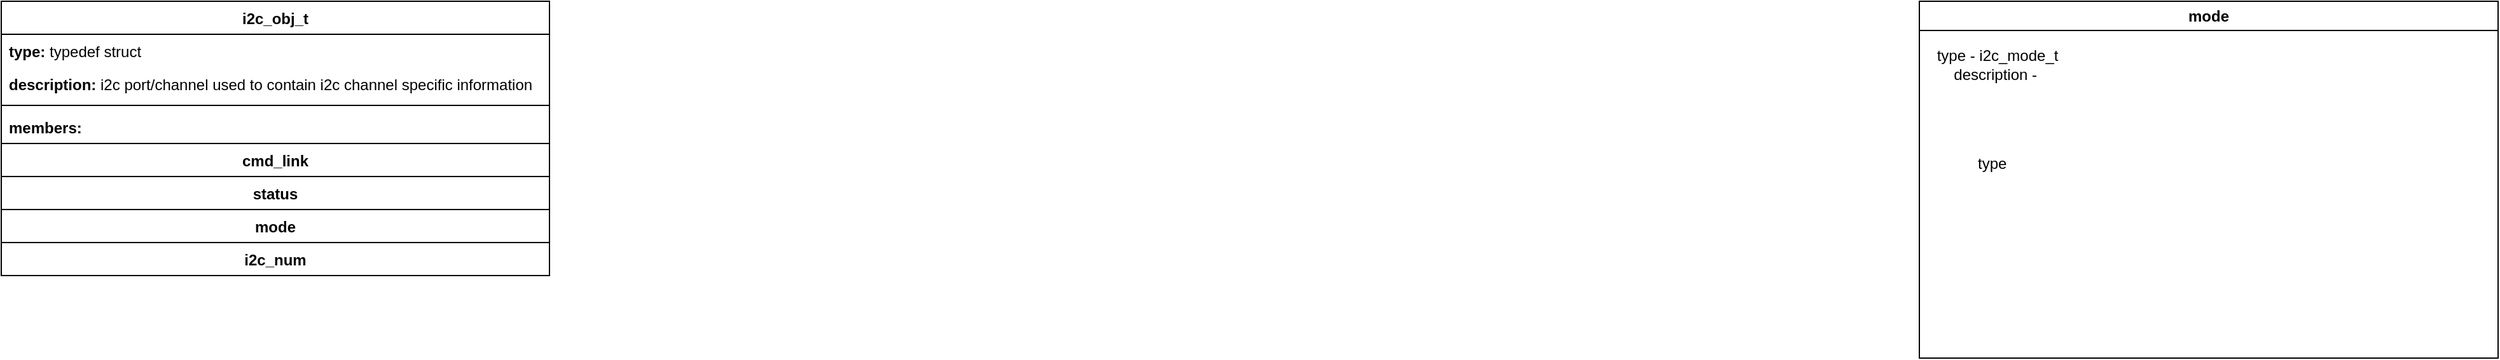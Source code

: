 <mxfile version="24.7.8">
  <diagram name="Page-1" id="V4s-fhfMaQQUpIkZd9z9">
    <mxGraphModel dx="2395" dy="737" grid="0" gridSize="10" guides="1" tooltips="1" connect="1" arrows="1" fold="1" page="0" pageScale="1" pageWidth="850" pageHeight="1100" math="0" shadow="0">
      <root>
        <mxCell id="0" />
        <mxCell id="1" parent="0" />
        <mxCell id="UP_q8ZqnJWyP9wKEDkJo-14" value="mode" style="swimlane;whiteSpace=wrap;html=1;" vertex="1" parent="1">
          <mxGeometry x="704" y="314" width="455" height="281" as="geometry">
            <mxRectangle x="20" y="134" width="153" height="26" as="alternateBounds" />
          </mxGeometry>
        </mxCell>
        <mxCell id="UP_q8ZqnJWyP9wKEDkJo-20" value="type - i2c_mode_t&lt;div&gt;description -&amp;nbsp;&lt;/div&gt;" style="text;html=1;align=center;verticalAlign=middle;resizable=0;points=[];autosize=1;strokeColor=none;fillColor=none;" vertex="1" parent="UP_q8ZqnJWyP9wKEDkJo-14">
          <mxGeometry x="4" y="29.5" width="113" height="41" as="geometry" />
        </mxCell>
        <mxCell id="UP_q8ZqnJWyP9wKEDkJo-28" value="type" style="text;strokeColor=none;fillColor=none;align=left;verticalAlign=middle;spacingLeft=4;spacingRight=4;overflow=hidden;points=[[0,0.5],[1,0.5]];portConstraint=eastwest;rotatable=0;whiteSpace=wrap;html=1;" vertex="1" parent="UP_q8ZqnJWyP9wKEDkJo-14">
          <mxGeometry x="40" y="91" width="124" height="73" as="geometry" />
        </mxCell>
        <mxCell id="UP_q8ZqnJWyP9wKEDkJo-172" value="&lt;font style=&quot;font-size: 12px;&quot;&gt;i2c_obj_t&lt;/font&gt;" style="swimlane;fontStyle=1;align=center;verticalAlign=top;childLayout=stackLayout;horizontal=1;startSize=26;horizontalStack=0;resizeParent=1;resizeParentMax=0;resizeLast=0;collapsible=1;marginBottom=0;whiteSpace=wrap;html=1;" vertex="1" parent="1">
          <mxGeometry x="-804" y="314" width="431" height="216" as="geometry">
            <mxRectangle x="-486" y="268" width="95" height="26" as="alternateBounds" />
          </mxGeometry>
        </mxCell>
        <mxCell id="UP_q8ZqnJWyP9wKEDkJo-173" value="&lt;b&gt;type: &lt;/b&gt;typedef struct" style="text;strokeColor=none;fillColor=none;align=left;verticalAlign=top;spacingLeft=4;spacingRight=4;overflow=hidden;rotatable=0;points=[[0,0.5],[1,0.5]];portConstraint=eastwest;whiteSpace=wrap;html=1;" vertex="1" parent="UP_q8ZqnJWyP9wKEDkJo-172">
          <mxGeometry y="26" width="431" height="26" as="geometry" />
        </mxCell>
        <mxCell id="UP_q8ZqnJWyP9wKEDkJo-174" value="&lt;b&gt;description:&amp;nbsp;&lt;/b&gt;i2c port/channel&amp;nbsp;used to contain i2c channel specific information" style="text;strokeColor=none;fillColor=none;align=left;verticalAlign=top;spacingLeft=4;spacingRight=4;overflow=hidden;rotatable=0;points=[[0,0.5],[1,0.5]];portConstraint=eastwest;whiteSpace=wrap;html=1;" vertex="1" parent="UP_q8ZqnJWyP9wKEDkJo-172">
          <mxGeometry y="52" width="431" height="26" as="geometry" />
        </mxCell>
        <mxCell id="UP_q8ZqnJWyP9wKEDkJo-175" value="" style="line;strokeWidth=1;fillColor=none;align=left;verticalAlign=middle;spacingTop=-1;spacingLeft=3;spacingRight=3;rotatable=0;labelPosition=right;points=[];portConstraint=eastwest;strokeColor=inherit;" vertex="1" parent="UP_q8ZqnJWyP9wKEDkJo-172">
          <mxGeometry y="78" width="431" height="8" as="geometry" />
        </mxCell>
        <mxCell id="UP_q8ZqnJWyP9wKEDkJo-176" value="&lt;b&gt;members:&lt;/b&gt;" style="text;strokeColor=none;fillColor=none;align=left;verticalAlign=top;spacingLeft=4;spacingRight=4;overflow=hidden;rotatable=0;points=[[0,0.5],[1,0.5]];portConstraint=eastwest;whiteSpace=wrap;html=1;" vertex="1" parent="UP_q8ZqnJWyP9wKEDkJo-172">
          <mxGeometry y="86" width="431" height="26" as="geometry" />
        </mxCell>
        <mxCell id="UP_q8ZqnJWyP9wKEDkJo-179" value="&lt;font style=&quot;font-size: 12px;&quot;&gt;cmd_link&lt;/font&gt;" style="swimlane;fontStyle=1;align=center;verticalAlign=top;childLayout=stackLayout;horizontal=1;startSize=26;horizontalStack=0;resizeParent=1;resizeParentMax=0;resizeLast=0;collapsible=1;marginBottom=0;whiteSpace=wrap;html=1;" vertex="1" collapsed="1" parent="UP_q8ZqnJWyP9wKEDkJo-172">
          <mxGeometry y="112" width="431" height="26" as="geometry">
            <mxRectangle x="-702" y="695" width="395" height="190" as="alternateBounds" />
          </mxGeometry>
        </mxCell>
        <mxCell id="UP_q8ZqnJWyP9wKEDkJo-180" value="&lt;div style=&quot;text-align: center;&quot;&gt;&lt;b style=&quot;background-color: initial;&quot;&gt;type:&lt;/b&gt;&lt;span style=&quot;background-color: initial;&quot;&gt;&amp;nbsp;i2c_cmd_desc_t&lt;/span&gt;&lt;/div&gt;" style="text;strokeColor=none;fillColor=none;align=left;verticalAlign=top;spacingLeft=4;spacingRight=4;overflow=hidden;rotatable=0;points=[[0,0.5],[1,0.5]];portConstraint=eastwest;whiteSpace=wrap;html=1;" vertex="1" parent="UP_q8ZqnJWyP9wKEDkJo-179">
          <mxGeometry y="26" width="395" height="26" as="geometry" />
        </mxCell>
        <mxCell id="UP_q8ZqnJWyP9wKEDkJo-181" value="&lt;b&gt;description:&lt;/b&gt;&amp;nbsp;struct contaning linked list of command bytes" style="text;strokeColor=none;fillColor=none;align=left;verticalAlign=top;spacingLeft=4;spacingRight=4;overflow=hidden;rotatable=0;points=[[0,0.5],[1,0.5]];portConstraint=eastwest;whiteSpace=wrap;html=1;" vertex="1" parent="UP_q8ZqnJWyP9wKEDkJo-179">
          <mxGeometry y="52" width="395" height="26" as="geometry" />
        </mxCell>
        <mxCell id="UP_q8ZqnJWyP9wKEDkJo-182" value="" style="line;strokeWidth=1;fillColor=none;align=left;verticalAlign=middle;spacingTop=-1;spacingLeft=3;spacingRight=3;rotatable=0;labelPosition=right;points=[];portConstraint=eastwest;strokeColor=inherit;" vertex="1" parent="UP_q8ZqnJWyP9wKEDkJo-179">
          <mxGeometry y="78" width="395" height="8" as="geometry" />
        </mxCell>
        <mxCell id="UP_q8ZqnJWyP9wKEDkJo-183" value="&lt;b&gt;members:&lt;/b&gt;" style="text;strokeColor=none;fillColor=none;align=left;verticalAlign=top;spacingLeft=4;spacingRight=4;overflow=hidden;rotatable=0;points=[[0,0.5],[1,0.5]];portConstraint=eastwest;whiteSpace=wrap;html=1;" vertex="1" parent="UP_q8ZqnJWyP9wKEDkJo-179">
          <mxGeometry y="86" width="395" height="26" as="geometry" />
        </mxCell>
        <mxCell id="UP_q8ZqnJWyP9wKEDkJo-285" value="&lt;font style=&quot;font-size: 12px;&quot;&gt;head&lt;/font&gt;" style="swimlane;fontStyle=1;align=center;verticalAlign=top;childLayout=stackLayout;horizontal=1;startSize=26;horizontalStack=0;resizeParent=1;resizeParentMax=0;resizeLast=0;collapsible=1;marginBottom=0;whiteSpace=wrap;html=1;" vertex="1" collapsed="1" parent="UP_q8ZqnJWyP9wKEDkJo-179">
          <mxGeometry y="112" width="395" height="26" as="geometry">
            <mxRectangle x="-683" y="972" width="395" height="164" as="alternateBounds" />
          </mxGeometry>
        </mxCell>
        <mxCell id="UP_q8ZqnJWyP9wKEDkJo-286" value="&lt;div style=&quot;text-align: center;&quot;&gt;&lt;b style=&quot;background-color: initial;&quot;&gt;type:&lt;/b&gt;&lt;span style=&quot;background-color: initial;&quot;&gt;&amp;nbsp;i2c_cmd_link_t *&lt;/span&gt;&lt;/div&gt;" style="text;strokeColor=none;fillColor=none;align=left;verticalAlign=top;spacingLeft=4;spacingRight=4;overflow=hidden;rotatable=0;points=[[0,0.5],[1,0.5]];portConstraint=eastwest;whiteSpace=wrap;html=1;" vertex="1" parent="UP_q8ZqnJWyP9wKEDkJo-285">
          <mxGeometry y="26" width="395" height="26" as="geometry" />
        </mxCell>
        <mxCell id="UP_q8ZqnJWyP9wKEDkJo-287" value="&lt;b&gt;description:&lt;/b&gt;&amp;nbsp;struct contaning linked list of command bytes" style="text;strokeColor=none;fillColor=none;align=left;verticalAlign=top;spacingLeft=4;spacingRight=4;overflow=hidden;rotatable=0;points=[[0,0.5],[1,0.5]];portConstraint=eastwest;whiteSpace=wrap;html=1;" vertex="1" parent="UP_q8ZqnJWyP9wKEDkJo-285">
          <mxGeometry y="52" width="395" height="26" as="geometry" />
        </mxCell>
        <mxCell id="UP_q8ZqnJWyP9wKEDkJo-288" value="" style="line;strokeWidth=1;fillColor=none;align=left;verticalAlign=middle;spacingTop=-1;spacingLeft=3;spacingRight=3;rotatable=0;labelPosition=right;points=[];portConstraint=eastwest;strokeColor=inherit;" vertex="1" parent="UP_q8ZqnJWyP9wKEDkJo-285">
          <mxGeometry y="78" width="395" height="8" as="geometry" />
        </mxCell>
        <mxCell id="UP_q8ZqnJWyP9wKEDkJo-289" value="&lt;b&gt;members:&lt;/b&gt;" style="text;strokeColor=none;fillColor=none;align=left;verticalAlign=top;spacingLeft=4;spacingRight=4;overflow=hidden;rotatable=0;points=[[0,0.5],[1,0.5]];portConstraint=eastwest;whiteSpace=wrap;html=1;" vertex="1" parent="UP_q8ZqnJWyP9wKEDkJo-285">
          <mxGeometry y="86" width="395" height="26" as="geometry" />
        </mxCell>
        <mxCell id="UP_q8ZqnJWyP9wKEDkJo-290" value="&lt;font style=&quot;font-size: 12px;&quot;&gt;next&lt;/font&gt;" style="swimlane;fontStyle=1;align=center;verticalAlign=top;childLayout=stackLayout;horizontal=1;startSize=26;horizontalStack=0;resizeParent=1;resizeParentMax=0;resizeLast=0;collapsible=1;marginBottom=0;whiteSpace=wrap;html=1;" vertex="1" collapsed="1" parent="UP_q8ZqnJWyP9wKEDkJo-285">
          <mxGeometry y="112" width="395" height="26" as="geometry">
            <mxRectangle y="112" width="395" height="112" as="alternateBounds" />
          </mxGeometry>
        </mxCell>
        <mxCell id="UP_q8ZqnJWyP9wKEDkJo-291" value="&lt;div style=&quot;text-align: center;&quot;&gt;&lt;b style=&quot;background-color: initial;&quot;&gt;type:&lt;/b&gt;&lt;span style=&quot;background-color: initial;&quot;&gt;&amp;nbsp;i2c_cmd_link_t *&lt;/span&gt;&lt;/div&gt;" style="text;strokeColor=none;fillColor=none;align=left;verticalAlign=top;spacingLeft=4;spacingRight=4;overflow=hidden;rotatable=0;points=[[0,0.5],[1,0.5]];portConstraint=eastwest;whiteSpace=wrap;html=1;" vertex="1" parent="UP_q8ZqnJWyP9wKEDkJo-290">
          <mxGeometry y="26" width="395" height="26" as="geometry" />
        </mxCell>
        <mxCell id="UP_q8ZqnJWyP9wKEDkJo-292" value="&lt;b&gt;description:&lt;/b&gt;&amp;nbsp;pointer to the next i2c_cmd_link_t node in the list" style="text;strokeColor=none;fillColor=none;align=left;verticalAlign=top;spacingLeft=4;spacingRight=4;overflow=hidden;rotatable=0;points=[[0,0.5],[1,0.5]];portConstraint=eastwest;whiteSpace=wrap;html=1;" vertex="1" parent="UP_q8ZqnJWyP9wKEDkJo-290">
          <mxGeometry y="52" width="395" height="26" as="geometry" />
        </mxCell>
        <mxCell id="UP_q8ZqnJWyP9wKEDkJo-293" value="" style="line;strokeWidth=1;fillColor=none;align=left;verticalAlign=middle;spacingTop=-1;spacingLeft=3;spacingRight=3;rotatable=0;labelPosition=right;points=[];portConstraint=eastwest;strokeColor=inherit;" vertex="1" parent="UP_q8ZqnJWyP9wKEDkJo-290">
          <mxGeometry y="78" width="395" height="8" as="geometry" />
        </mxCell>
        <mxCell id="UP_q8ZqnJWyP9wKEDkJo-294" value="&lt;b&gt;members:&lt;/b&gt;" style="text;strokeColor=none;fillColor=none;align=left;verticalAlign=top;spacingLeft=4;spacingRight=4;overflow=hidden;rotatable=0;points=[[0,0.5],[1,0.5]];portConstraint=eastwest;whiteSpace=wrap;html=1;" vertex="1" parent="UP_q8ZqnJWyP9wKEDkJo-290">
          <mxGeometry y="86" width="395" height="26" as="geometry" />
        </mxCell>
        <mxCell id="UP_q8ZqnJWyP9wKEDkJo-295" value="&lt;font style=&quot;font-size: 12px;&quot;&gt;cmd&lt;/font&gt;" style="swimlane;fontStyle=1;align=center;verticalAlign=top;childLayout=stackLayout;horizontal=1;startSize=26;horizontalStack=0;resizeParent=1;resizeParentMax=0;resizeLast=0;collapsible=1;marginBottom=0;whiteSpace=wrap;html=1;" vertex="1" collapsed="1" parent="UP_q8ZqnJWyP9wKEDkJo-285">
          <mxGeometry y="138" width="395" height="26" as="geometry">
            <mxRectangle y="224" width="395" height="242" as="alternateBounds" />
          </mxGeometry>
        </mxCell>
        <mxCell id="UP_q8ZqnJWyP9wKEDkJo-296" value="&lt;div style=&quot;text-align: center;&quot;&gt;&lt;b style=&quot;background-color: initial;&quot;&gt;type:&lt;/b&gt;&lt;span style=&quot;background-color: initial;&quot;&gt;&amp;nbsp;i2c_cmd_t&lt;/span&gt;&lt;/div&gt;" style="text;strokeColor=none;fillColor=none;align=left;verticalAlign=top;spacingLeft=4;spacingRight=4;overflow=hidden;rotatable=0;points=[[0,0.5],[1,0.5]];portConstraint=eastwest;whiteSpace=wrap;html=1;" vertex="1" parent="UP_q8ZqnJWyP9wKEDkJo-295">
          <mxGeometry y="26" width="395" height="26" as="geometry" />
        </mxCell>
        <mxCell id="UP_q8ZqnJWyP9wKEDkJo-297" value="&lt;b&gt;description:&lt;/b&gt;&amp;nbsp;container for command details" style="text;strokeColor=none;fillColor=none;align=left;verticalAlign=top;spacingLeft=4;spacingRight=4;overflow=hidden;rotatable=0;points=[[0,0.5],[1,0.5]];portConstraint=eastwest;whiteSpace=wrap;html=1;" vertex="1" parent="UP_q8ZqnJWyP9wKEDkJo-295">
          <mxGeometry y="52" width="395" height="26" as="geometry" />
        </mxCell>
        <mxCell id="UP_q8ZqnJWyP9wKEDkJo-298" value="" style="line;strokeWidth=1;fillColor=none;align=left;verticalAlign=middle;spacingTop=-1;spacingLeft=3;spacingRight=3;rotatable=0;labelPosition=right;points=[];portConstraint=eastwest;strokeColor=inherit;" vertex="1" parent="UP_q8ZqnJWyP9wKEDkJo-295">
          <mxGeometry y="78" width="395" height="8" as="geometry" />
        </mxCell>
        <mxCell id="UP_q8ZqnJWyP9wKEDkJo-299" value="&lt;b&gt;members:&lt;/b&gt;" style="text;strokeColor=none;fillColor=none;align=left;verticalAlign=top;spacingLeft=4;spacingRight=4;overflow=hidden;rotatable=0;points=[[0,0.5],[1,0.5]];portConstraint=eastwest;whiteSpace=wrap;html=1;" vertex="1" parent="UP_q8ZqnJWyP9wKEDkJo-295">
          <mxGeometry y="86" width="395" height="26" as="geometry" />
        </mxCell>
        <mxCell id="UP_q8ZqnJWyP9wKEDkJo-300" value="&lt;font style=&quot;font-size: 12px;&quot;&gt;op_code&lt;/font&gt;" style="swimlane;fontStyle=1;align=center;verticalAlign=top;childLayout=stackLayout;horizontal=1;startSize=26;horizontalStack=0;resizeParent=1;resizeParentMax=0;resizeLast=0;collapsible=1;marginBottom=0;whiteSpace=wrap;html=1;" vertex="1" collapsed="1" parent="UP_q8ZqnJWyP9wKEDkJo-295">
          <mxGeometry y="112" width="395" height="26" as="geometry">
            <mxRectangle x="-638" y="1384" width="395" height="112" as="alternateBounds" />
          </mxGeometry>
        </mxCell>
        <mxCell id="UP_q8ZqnJWyP9wKEDkJo-301" value="&lt;div style=&quot;text-align: center;&quot;&gt;&lt;b style=&quot;background-color: initial;&quot;&gt;type:&lt;/b&gt;&lt;/div&gt;" style="text;strokeColor=none;fillColor=none;align=left;verticalAlign=top;spacingLeft=4;spacingRight=4;overflow=hidden;rotatable=0;points=[[0,0.5],[1,0.5]];portConstraint=eastwest;whiteSpace=wrap;html=1;" vertex="1" parent="UP_q8ZqnJWyP9wKEDkJo-300">
          <mxGeometry y="26" width="395" height="26" as="geometry" />
        </mxCell>
        <mxCell id="UP_q8ZqnJWyP9wKEDkJo-302" value="&lt;b&gt;description:&lt;/b&gt;" style="text;strokeColor=none;fillColor=none;align=left;verticalAlign=top;spacingLeft=4;spacingRight=4;overflow=hidden;rotatable=0;points=[[0,0.5],[1,0.5]];portConstraint=eastwest;whiteSpace=wrap;html=1;" vertex="1" parent="UP_q8ZqnJWyP9wKEDkJo-300">
          <mxGeometry y="52" width="395" height="26" as="geometry" />
        </mxCell>
        <mxCell id="UP_q8ZqnJWyP9wKEDkJo-303" value="" style="line;strokeWidth=1;fillColor=none;align=left;verticalAlign=middle;spacingTop=-1;spacingLeft=3;spacingRight=3;rotatable=0;labelPosition=right;points=[];portConstraint=eastwest;strokeColor=inherit;" vertex="1" parent="UP_q8ZqnJWyP9wKEDkJo-300">
          <mxGeometry y="78" width="395" height="8" as="geometry" />
        </mxCell>
        <mxCell id="UP_q8ZqnJWyP9wKEDkJo-304" value="&lt;b&gt;members:&lt;/b&gt;" style="text;strokeColor=none;fillColor=none;align=left;verticalAlign=top;spacingLeft=4;spacingRight=4;overflow=hidden;rotatable=0;points=[[0,0.5],[1,0.5]];portConstraint=eastwest;whiteSpace=wrap;html=1;" vertex="1" parent="UP_q8ZqnJWyP9wKEDkJo-300">
          <mxGeometry y="86" width="395" height="26" as="geometry" />
        </mxCell>
        <mxCell id="UP_q8ZqnJWyP9wKEDkJo-305" value="&lt;font style=&quot;font-size: 12px;&quot;&gt;byte_cmd&lt;/font&gt;" style="swimlane;fontStyle=1;align=center;verticalAlign=top;childLayout=stackLayout;horizontal=1;startSize=26;horizontalStack=0;resizeParent=1;resizeParentMax=0;resizeLast=0;collapsible=1;marginBottom=0;whiteSpace=wrap;html=1;" vertex="1" collapsed="1" parent="UP_q8ZqnJWyP9wKEDkJo-295">
          <mxGeometry y="138" width="395" height="26" as="geometry">
            <mxRectangle x="-638" y="1384" width="395" height="112" as="alternateBounds" />
          </mxGeometry>
        </mxCell>
        <mxCell id="UP_q8ZqnJWyP9wKEDkJo-306" value="&lt;div style=&quot;text-align: center;&quot;&gt;&lt;b style=&quot;background-color: initial;&quot;&gt;type:&lt;/b&gt;&lt;/div&gt;" style="text;strokeColor=none;fillColor=none;align=left;verticalAlign=top;spacingLeft=4;spacingRight=4;overflow=hidden;rotatable=0;points=[[0,0.5],[1,0.5]];portConstraint=eastwest;whiteSpace=wrap;html=1;" vertex="1" parent="UP_q8ZqnJWyP9wKEDkJo-305">
          <mxGeometry y="26" width="395" height="26" as="geometry" />
        </mxCell>
        <mxCell id="UP_q8ZqnJWyP9wKEDkJo-307" value="&lt;b&gt;description:&lt;/b&gt;" style="text;strokeColor=none;fillColor=none;align=left;verticalAlign=top;spacingLeft=4;spacingRight=4;overflow=hidden;rotatable=0;points=[[0,0.5],[1,0.5]];portConstraint=eastwest;whiteSpace=wrap;html=1;" vertex="1" parent="UP_q8ZqnJWyP9wKEDkJo-305">
          <mxGeometry y="52" width="395" height="26" as="geometry" />
        </mxCell>
        <mxCell id="UP_q8ZqnJWyP9wKEDkJo-308" value="" style="line;strokeWidth=1;fillColor=none;align=left;verticalAlign=middle;spacingTop=-1;spacingLeft=3;spacingRight=3;rotatable=0;labelPosition=right;points=[];portConstraint=eastwest;strokeColor=inherit;" vertex="1" parent="UP_q8ZqnJWyP9wKEDkJo-305">
          <mxGeometry y="78" width="395" height="8" as="geometry" />
        </mxCell>
        <mxCell id="UP_q8ZqnJWyP9wKEDkJo-309" value="&lt;b&gt;members:&lt;/b&gt;" style="text;strokeColor=none;fillColor=none;align=left;verticalAlign=top;spacingLeft=4;spacingRight=4;overflow=hidden;rotatable=0;points=[[0,0.5],[1,0.5]];portConstraint=eastwest;whiteSpace=wrap;html=1;" vertex="1" parent="UP_q8ZqnJWyP9wKEDkJo-305">
          <mxGeometry y="86" width="395" height="26" as="geometry" />
        </mxCell>
        <mxCell id="UP_q8ZqnJWyP9wKEDkJo-310" value="&lt;font style=&quot;font-size: 12px;&quot;&gt;ack&lt;/font&gt;" style="swimlane;fontStyle=1;align=center;verticalAlign=top;childLayout=stackLayout;horizontal=1;startSize=26;horizontalStack=0;resizeParent=1;resizeParentMax=0;resizeLast=0;collapsible=1;marginBottom=0;whiteSpace=wrap;html=1;" vertex="1" collapsed="1" parent="UP_q8ZqnJWyP9wKEDkJo-295">
          <mxGeometry y="164" width="395" height="26" as="geometry">
            <mxRectangle x="-638" y="1384" width="395" height="112" as="alternateBounds" />
          </mxGeometry>
        </mxCell>
        <mxCell id="UP_q8ZqnJWyP9wKEDkJo-311" value="&lt;div style=&quot;text-align: center;&quot;&gt;&lt;b style=&quot;background-color: initial;&quot;&gt;type:&lt;/b&gt;&lt;/div&gt;" style="text;strokeColor=none;fillColor=none;align=left;verticalAlign=top;spacingLeft=4;spacingRight=4;overflow=hidden;rotatable=0;points=[[0,0.5],[1,0.5]];portConstraint=eastwest;whiteSpace=wrap;html=1;" vertex="1" parent="UP_q8ZqnJWyP9wKEDkJo-310">
          <mxGeometry y="26" width="395" height="26" as="geometry" />
        </mxCell>
        <mxCell id="UP_q8ZqnJWyP9wKEDkJo-312" value="&lt;b&gt;description:&lt;/b&gt;" style="text;strokeColor=none;fillColor=none;align=left;verticalAlign=top;spacingLeft=4;spacingRight=4;overflow=hidden;rotatable=0;points=[[0,0.5],[1,0.5]];portConstraint=eastwest;whiteSpace=wrap;html=1;" vertex="1" parent="UP_q8ZqnJWyP9wKEDkJo-310">
          <mxGeometry y="52" width="395" height="26" as="geometry" />
        </mxCell>
        <mxCell id="UP_q8ZqnJWyP9wKEDkJo-313" value="" style="line;strokeWidth=1;fillColor=none;align=left;verticalAlign=middle;spacingTop=-1;spacingLeft=3;spacingRight=3;rotatable=0;labelPosition=right;points=[];portConstraint=eastwest;strokeColor=inherit;" vertex="1" parent="UP_q8ZqnJWyP9wKEDkJo-310">
          <mxGeometry y="78" width="395" height="8" as="geometry" />
        </mxCell>
        <mxCell id="UP_q8ZqnJWyP9wKEDkJo-314" value="&lt;b&gt;members:&lt;/b&gt;" style="text;strokeColor=none;fillColor=none;align=left;verticalAlign=top;spacingLeft=4;spacingRight=4;overflow=hidden;rotatable=0;points=[[0,0.5],[1,0.5]];portConstraint=eastwest;whiteSpace=wrap;html=1;" vertex="1" parent="UP_q8ZqnJWyP9wKEDkJo-310">
          <mxGeometry y="86" width="395" height="26" as="geometry" />
        </mxCell>
        <mxCell id="UP_q8ZqnJWyP9wKEDkJo-315" value="&lt;font style=&quot;font-size: 12px;&quot;&gt;data&lt;/font&gt;" style="swimlane;fontStyle=1;align=center;verticalAlign=top;childLayout=stackLayout;horizontal=1;startSize=26;horizontalStack=0;resizeParent=1;resizeParentMax=0;resizeLast=0;collapsible=1;marginBottom=0;whiteSpace=wrap;html=1;" vertex="1" collapsed="1" parent="UP_q8ZqnJWyP9wKEDkJo-295">
          <mxGeometry y="190" width="395" height="26" as="geometry">
            <mxRectangle x="-638" y="1384" width="395" height="112" as="alternateBounds" />
          </mxGeometry>
        </mxCell>
        <mxCell id="UP_q8ZqnJWyP9wKEDkJo-316" value="&lt;div style=&quot;text-align: center;&quot;&gt;&lt;b style=&quot;background-color: initial;&quot;&gt;type:&lt;/b&gt;&lt;/div&gt;" style="text;strokeColor=none;fillColor=none;align=left;verticalAlign=top;spacingLeft=4;spacingRight=4;overflow=hidden;rotatable=0;points=[[0,0.5],[1,0.5]];portConstraint=eastwest;whiteSpace=wrap;html=1;" vertex="1" parent="UP_q8ZqnJWyP9wKEDkJo-315">
          <mxGeometry y="26" width="395" height="26" as="geometry" />
        </mxCell>
        <mxCell id="UP_q8ZqnJWyP9wKEDkJo-317" value="&lt;b&gt;description:&lt;/b&gt;" style="text;strokeColor=none;fillColor=none;align=left;verticalAlign=top;spacingLeft=4;spacingRight=4;overflow=hidden;rotatable=0;points=[[0,0.5],[1,0.5]];portConstraint=eastwest;whiteSpace=wrap;html=1;" vertex="1" parent="UP_q8ZqnJWyP9wKEDkJo-315">
          <mxGeometry y="52" width="395" height="26" as="geometry" />
        </mxCell>
        <mxCell id="UP_q8ZqnJWyP9wKEDkJo-318" value="" style="line;strokeWidth=1;fillColor=none;align=left;verticalAlign=middle;spacingTop=-1;spacingLeft=3;spacingRight=3;rotatable=0;labelPosition=right;points=[];portConstraint=eastwest;strokeColor=inherit;" vertex="1" parent="UP_q8ZqnJWyP9wKEDkJo-315">
          <mxGeometry y="78" width="395" height="8" as="geometry" />
        </mxCell>
        <mxCell id="UP_q8ZqnJWyP9wKEDkJo-319" value="&lt;b&gt;members:&lt;/b&gt;" style="text;strokeColor=none;fillColor=none;align=left;verticalAlign=top;spacingLeft=4;spacingRight=4;overflow=hidden;rotatable=0;points=[[0,0.5],[1,0.5]];portConstraint=eastwest;whiteSpace=wrap;html=1;" vertex="1" parent="UP_q8ZqnJWyP9wKEDkJo-315">
          <mxGeometry y="86" width="395" height="26" as="geometry" />
        </mxCell>
        <mxCell id="UP_q8ZqnJWyP9wKEDkJo-320" value="&lt;font style=&quot;font-size: 12px;&quot;&gt;byte_num&lt;/font&gt;" style="swimlane;fontStyle=1;align=center;verticalAlign=top;childLayout=stackLayout;horizontal=1;startSize=26;horizontalStack=0;resizeParent=1;resizeParentMax=0;resizeLast=0;collapsible=1;marginBottom=0;whiteSpace=wrap;html=1;" vertex="1" collapsed="1" parent="UP_q8ZqnJWyP9wKEDkJo-295">
          <mxGeometry y="216" width="395" height="26" as="geometry">
            <mxRectangle x="-638" y="1384" width="395" height="112" as="alternateBounds" />
          </mxGeometry>
        </mxCell>
        <mxCell id="UP_q8ZqnJWyP9wKEDkJo-321" value="&lt;div style=&quot;text-align: center;&quot;&gt;&lt;b style=&quot;background-color: initial;&quot;&gt;type:&lt;/b&gt;&lt;/div&gt;" style="text;strokeColor=none;fillColor=none;align=left;verticalAlign=top;spacingLeft=4;spacingRight=4;overflow=hidden;rotatable=0;points=[[0,0.5],[1,0.5]];portConstraint=eastwest;whiteSpace=wrap;html=1;" vertex="1" parent="UP_q8ZqnJWyP9wKEDkJo-320">
          <mxGeometry y="26" width="395" height="26" as="geometry" />
        </mxCell>
        <mxCell id="UP_q8ZqnJWyP9wKEDkJo-322" value="&lt;b&gt;description:&lt;/b&gt;" style="text;strokeColor=none;fillColor=none;align=left;verticalAlign=top;spacingLeft=4;spacingRight=4;overflow=hidden;rotatable=0;points=[[0,0.5],[1,0.5]];portConstraint=eastwest;whiteSpace=wrap;html=1;" vertex="1" parent="UP_q8ZqnJWyP9wKEDkJo-320">
          <mxGeometry y="52" width="395" height="26" as="geometry" />
        </mxCell>
        <mxCell id="UP_q8ZqnJWyP9wKEDkJo-323" value="" style="line;strokeWidth=1;fillColor=none;align=left;verticalAlign=middle;spacingTop=-1;spacingLeft=3;spacingRight=3;rotatable=0;labelPosition=right;points=[];portConstraint=eastwest;strokeColor=inherit;" vertex="1" parent="UP_q8ZqnJWyP9wKEDkJo-320">
          <mxGeometry y="78" width="395" height="8" as="geometry" />
        </mxCell>
        <mxCell id="UP_q8ZqnJWyP9wKEDkJo-324" value="&lt;b&gt;members:&lt;/b&gt;" style="text;strokeColor=none;fillColor=none;align=left;verticalAlign=top;spacingLeft=4;spacingRight=4;overflow=hidden;rotatable=0;points=[[0,0.5],[1,0.5]];portConstraint=eastwest;whiteSpace=wrap;html=1;" vertex="1" parent="UP_q8ZqnJWyP9wKEDkJo-320">
          <mxGeometry y="86" width="395" height="26" as="geometry" />
        </mxCell>
        <mxCell id="UP_q8ZqnJWyP9wKEDkJo-245" value="&lt;font style=&quot;font-size: 12px;&quot;&gt;cur&lt;/font&gt;" style="swimlane;fontStyle=1;align=center;verticalAlign=top;childLayout=stackLayout;horizontal=1;startSize=26;horizontalStack=0;resizeParent=1;resizeParentMax=0;resizeLast=0;collapsible=1;marginBottom=0;whiteSpace=wrap;html=1;" vertex="1" collapsed="1" parent="UP_q8ZqnJWyP9wKEDkJo-179">
          <mxGeometry y="138" width="395" height="26" as="geometry">
            <mxRectangle x="-683" y="972" width="395" height="164" as="alternateBounds" />
          </mxGeometry>
        </mxCell>
        <mxCell id="UP_q8ZqnJWyP9wKEDkJo-246" value="&lt;div style=&quot;text-align: center;&quot;&gt;&lt;b style=&quot;background-color: initial;&quot;&gt;type:&lt;/b&gt;&lt;span style=&quot;background-color: initial;&quot;&gt;&amp;nbsp;i2c_cmd_link_t *&lt;/span&gt;&lt;/div&gt;" style="text;strokeColor=none;fillColor=none;align=left;verticalAlign=top;spacingLeft=4;spacingRight=4;overflow=hidden;rotatable=0;points=[[0,0.5],[1,0.5]];portConstraint=eastwest;whiteSpace=wrap;html=1;" vertex="1" parent="UP_q8ZqnJWyP9wKEDkJo-245">
          <mxGeometry y="26" width="395" height="26" as="geometry" />
        </mxCell>
        <mxCell id="UP_q8ZqnJWyP9wKEDkJo-247" value="&lt;b&gt;description:&lt;/b&gt;&amp;nbsp;struct contaning linked list of command bytes" style="text;strokeColor=none;fillColor=none;align=left;verticalAlign=top;spacingLeft=4;spacingRight=4;overflow=hidden;rotatable=0;points=[[0,0.5],[1,0.5]];portConstraint=eastwest;whiteSpace=wrap;html=1;" vertex="1" parent="UP_q8ZqnJWyP9wKEDkJo-245">
          <mxGeometry y="52" width="395" height="26" as="geometry" />
        </mxCell>
        <mxCell id="UP_q8ZqnJWyP9wKEDkJo-248" value="" style="line;strokeWidth=1;fillColor=none;align=left;verticalAlign=middle;spacingTop=-1;spacingLeft=3;spacingRight=3;rotatable=0;labelPosition=right;points=[];portConstraint=eastwest;strokeColor=inherit;" vertex="1" parent="UP_q8ZqnJWyP9wKEDkJo-245">
          <mxGeometry y="78" width="395" height="8" as="geometry" />
        </mxCell>
        <mxCell id="UP_q8ZqnJWyP9wKEDkJo-249" value="&lt;b&gt;members:&lt;/b&gt;" style="text;strokeColor=none;fillColor=none;align=left;verticalAlign=top;spacingLeft=4;spacingRight=4;overflow=hidden;rotatable=0;points=[[0,0.5],[1,0.5]];portConstraint=eastwest;whiteSpace=wrap;html=1;" vertex="1" parent="UP_q8ZqnJWyP9wKEDkJo-245">
          <mxGeometry y="86" width="395" height="26" as="geometry" />
        </mxCell>
        <mxCell id="UP_q8ZqnJWyP9wKEDkJo-250" value="&lt;font style=&quot;font-size: 12px;&quot;&gt;next&lt;/font&gt;" style="swimlane;fontStyle=1;align=center;verticalAlign=top;childLayout=stackLayout;horizontal=1;startSize=26;horizontalStack=0;resizeParent=1;resizeParentMax=0;resizeLast=0;collapsible=1;marginBottom=0;whiteSpace=wrap;html=1;" vertex="1" collapsed="1" parent="UP_q8ZqnJWyP9wKEDkJo-245">
          <mxGeometry y="112" width="395" height="26" as="geometry">
            <mxRectangle y="112" width="395" height="112" as="alternateBounds" />
          </mxGeometry>
        </mxCell>
        <mxCell id="UP_q8ZqnJWyP9wKEDkJo-251" value="&lt;div style=&quot;text-align: center;&quot;&gt;&lt;b style=&quot;background-color: initial;&quot;&gt;type:&lt;/b&gt;&lt;span style=&quot;background-color: initial;&quot;&gt;&amp;nbsp;i2c_cmd_link_t *&lt;/span&gt;&lt;/div&gt;" style="text;strokeColor=none;fillColor=none;align=left;verticalAlign=top;spacingLeft=4;spacingRight=4;overflow=hidden;rotatable=0;points=[[0,0.5],[1,0.5]];portConstraint=eastwest;whiteSpace=wrap;html=1;" vertex="1" parent="UP_q8ZqnJWyP9wKEDkJo-250">
          <mxGeometry y="26" width="395" height="26" as="geometry" />
        </mxCell>
        <mxCell id="UP_q8ZqnJWyP9wKEDkJo-252" value="&lt;b&gt;description:&lt;/b&gt;&amp;nbsp;pointer to the next i2c_cmd_link_t node in the list" style="text;strokeColor=none;fillColor=none;align=left;verticalAlign=top;spacingLeft=4;spacingRight=4;overflow=hidden;rotatable=0;points=[[0,0.5],[1,0.5]];portConstraint=eastwest;whiteSpace=wrap;html=1;" vertex="1" parent="UP_q8ZqnJWyP9wKEDkJo-250">
          <mxGeometry y="52" width="395" height="26" as="geometry" />
        </mxCell>
        <mxCell id="UP_q8ZqnJWyP9wKEDkJo-253" value="" style="line;strokeWidth=1;fillColor=none;align=left;verticalAlign=middle;spacingTop=-1;spacingLeft=3;spacingRight=3;rotatable=0;labelPosition=right;points=[];portConstraint=eastwest;strokeColor=inherit;" vertex="1" parent="UP_q8ZqnJWyP9wKEDkJo-250">
          <mxGeometry y="78" width="395" height="8" as="geometry" />
        </mxCell>
        <mxCell id="UP_q8ZqnJWyP9wKEDkJo-254" value="&lt;b&gt;members:&lt;/b&gt;" style="text;strokeColor=none;fillColor=none;align=left;verticalAlign=top;spacingLeft=4;spacingRight=4;overflow=hidden;rotatable=0;points=[[0,0.5],[1,0.5]];portConstraint=eastwest;whiteSpace=wrap;html=1;" vertex="1" parent="UP_q8ZqnJWyP9wKEDkJo-250">
          <mxGeometry y="86" width="395" height="26" as="geometry" />
        </mxCell>
        <mxCell id="UP_q8ZqnJWyP9wKEDkJo-255" value="&lt;font style=&quot;font-size: 12px;&quot;&gt;cmd&lt;/font&gt;" style="swimlane;fontStyle=1;align=center;verticalAlign=top;childLayout=stackLayout;horizontal=1;startSize=26;horizontalStack=0;resizeParent=1;resizeParentMax=0;resizeLast=0;collapsible=1;marginBottom=0;whiteSpace=wrap;html=1;" vertex="1" collapsed="1" parent="UP_q8ZqnJWyP9wKEDkJo-245">
          <mxGeometry y="138" width="395" height="26" as="geometry">
            <mxRectangle y="224" width="395" height="242" as="alternateBounds" />
          </mxGeometry>
        </mxCell>
        <mxCell id="UP_q8ZqnJWyP9wKEDkJo-256" value="&lt;div style=&quot;text-align: center;&quot;&gt;&lt;b style=&quot;background-color: initial;&quot;&gt;type:&lt;/b&gt;&lt;span style=&quot;background-color: initial;&quot;&gt;&amp;nbsp;i2c_cmd_t&lt;/span&gt;&lt;/div&gt;" style="text;strokeColor=none;fillColor=none;align=left;verticalAlign=top;spacingLeft=4;spacingRight=4;overflow=hidden;rotatable=0;points=[[0,0.5],[1,0.5]];portConstraint=eastwest;whiteSpace=wrap;html=1;" vertex="1" parent="UP_q8ZqnJWyP9wKEDkJo-255">
          <mxGeometry y="26" width="395" height="26" as="geometry" />
        </mxCell>
        <mxCell id="UP_q8ZqnJWyP9wKEDkJo-257" value="&lt;b&gt;description:&lt;/b&gt;&amp;nbsp;container for command details" style="text;strokeColor=none;fillColor=none;align=left;verticalAlign=top;spacingLeft=4;spacingRight=4;overflow=hidden;rotatable=0;points=[[0,0.5],[1,0.5]];portConstraint=eastwest;whiteSpace=wrap;html=1;" vertex="1" parent="UP_q8ZqnJWyP9wKEDkJo-255">
          <mxGeometry y="52" width="395" height="26" as="geometry" />
        </mxCell>
        <mxCell id="UP_q8ZqnJWyP9wKEDkJo-258" value="" style="line;strokeWidth=1;fillColor=none;align=left;verticalAlign=middle;spacingTop=-1;spacingLeft=3;spacingRight=3;rotatable=0;labelPosition=right;points=[];portConstraint=eastwest;strokeColor=inherit;" vertex="1" parent="UP_q8ZqnJWyP9wKEDkJo-255">
          <mxGeometry y="78" width="395" height="8" as="geometry" />
        </mxCell>
        <mxCell id="UP_q8ZqnJWyP9wKEDkJo-259" value="&lt;b&gt;members:&lt;/b&gt;" style="text;strokeColor=none;fillColor=none;align=left;verticalAlign=top;spacingLeft=4;spacingRight=4;overflow=hidden;rotatable=0;points=[[0,0.5],[1,0.5]];portConstraint=eastwest;whiteSpace=wrap;html=1;" vertex="1" parent="UP_q8ZqnJWyP9wKEDkJo-255">
          <mxGeometry y="86" width="395" height="26" as="geometry" />
        </mxCell>
        <mxCell id="UP_q8ZqnJWyP9wKEDkJo-260" value="&lt;font style=&quot;font-size: 12px;&quot;&gt;op_code&lt;/font&gt;" style="swimlane;fontStyle=1;align=center;verticalAlign=top;childLayout=stackLayout;horizontal=1;startSize=26;horizontalStack=0;resizeParent=1;resizeParentMax=0;resizeLast=0;collapsible=1;marginBottom=0;whiteSpace=wrap;html=1;" vertex="1" collapsed="1" parent="UP_q8ZqnJWyP9wKEDkJo-255">
          <mxGeometry y="112" width="395" height="26" as="geometry">
            <mxRectangle x="-638" y="1384" width="395" height="112" as="alternateBounds" />
          </mxGeometry>
        </mxCell>
        <mxCell id="UP_q8ZqnJWyP9wKEDkJo-261" value="&lt;div style=&quot;text-align: center;&quot;&gt;&lt;b style=&quot;background-color: initial;&quot;&gt;type:&lt;/b&gt;&lt;/div&gt;" style="text;strokeColor=none;fillColor=none;align=left;verticalAlign=top;spacingLeft=4;spacingRight=4;overflow=hidden;rotatable=0;points=[[0,0.5],[1,0.5]];portConstraint=eastwest;whiteSpace=wrap;html=1;" vertex="1" parent="UP_q8ZqnJWyP9wKEDkJo-260">
          <mxGeometry y="26" width="395" height="26" as="geometry" />
        </mxCell>
        <mxCell id="UP_q8ZqnJWyP9wKEDkJo-262" value="&lt;b&gt;description:&lt;/b&gt;" style="text;strokeColor=none;fillColor=none;align=left;verticalAlign=top;spacingLeft=4;spacingRight=4;overflow=hidden;rotatable=0;points=[[0,0.5],[1,0.5]];portConstraint=eastwest;whiteSpace=wrap;html=1;" vertex="1" parent="UP_q8ZqnJWyP9wKEDkJo-260">
          <mxGeometry y="52" width="395" height="26" as="geometry" />
        </mxCell>
        <mxCell id="UP_q8ZqnJWyP9wKEDkJo-263" value="" style="line;strokeWidth=1;fillColor=none;align=left;verticalAlign=middle;spacingTop=-1;spacingLeft=3;spacingRight=3;rotatable=0;labelPosition=right;points=[];portConstraint=eastwest;strokeColor=inherit;" vertex="1" parent="UP_q8ZqnJWyP9wKEDkJo-260">
          <mxGeometry y="78" width="395" height="8" as="geometry" />
        </mxCell>
        <mxCell id="UP_q8ZqnJWyP9wKEDkJo-264" value="&lt;b&gt;members:&lt;/b&gt;" style="text;strokeColor=none;fillColor=none;align=left;verticalAlign=top;spacingLeft=4;spacingRight=4;overflow=hidden;rotatable=0;points=[[0,0.5],[1,0.5]];portConstraint=eastwest;whiteSpace=wrap;html=1;" vertex="1" parent="UP_q8ZqnJWyP9wKEDkJo-260">
          <mxGeometry y="86" width="395" height="26" as="geometry" />
        </mxCell>
        <mxCell id="UP_q8ZqnJWyP9wKEDkJo-265" value="&lt;font style=&quot;font-size: 12px;&quot;&gt;byte_cmd&lt;/font&gt;" style="swimlane;fontStyle=1;align=center;verticalAlign=top;childLayout=stackLayout;horizontal=1;startSize=26;horizontalStack=0;resizeParent=1;resizeParentMax=0;resizeLast=0;collapsible=1;marginBottom=0;whiteSpace=wrap;html=1;" vertex="1" collapsed="1" parent="UP_q8ZqnJWyP9wKEDkJo-255">
          <mxGeometry y="138" width="395" height="26" as="geometry">
            <mxRectangle x="-638" y="1384" width="395" height="112" as="alternateBounds" />
          </mxGeometry>
        </mxCell>
        <mxCell id="UP_q8ZqnJWyP9wKEDkJo-266" value="&lt;div style=&quot;text-align: center;&quot;&gt;&lt;b style=&quot;background-color: initial;&quot;&gt;type:&lt;/b&gt;&lt;/div&gt;" style="text;strokeColor=none;fillColor=none;align=left;verticalAlign=top;spacingLeft=4;spacingRight=4;overflow=hidden;rotatable=0;points=[[0,0.5],[1,0.5]];portConstraint=eastwest;whiteSpace=wrap;html=1;" vertex="1" parent="UP_q8ZqnJWyP9wKEDkJo-265">
          <mxGeometry y="26" width="395" height="26" as="geometry" />
        </mxCell>
        <mxCell id="UP_q8ZqnJWyP9wKEDkJo-267" value="&lt;b&gt;description:&lt;/b&gt;" style="text;strokeColor=none;fillColor=none;align=left;verticalAlign=top;spacingLeft=4;spacingRight=4;overflow=hidden;rotatable=0;points=[[0,0.5],[1,0.5]];portConstraint=eastwest;whiteSpace=wrap;html=1;" vertex="1" parent="UP_q8ZqnJWyP9wKEDkJo-265">
          <mxGeometry y="52" width="395" height="26" as="geometry" />
        </mxCell>
        <mxCell id="UP_q8ZqnJWyP9wKEDkJo-268" value="" style="line;strokeWidth=1;fillColor=none;align=left;verticalAlign=middle;spacingTop=-1;spacingLeft=3;spacingRight=3;rotatable=0;labelPosition=right;points=[];portConstraint=eastwest;strokeColor=inherit;" vertex="1" parent="UP_q8ZqnJWyP9wKEDkJo-265">
          <mxGeometry y="78" width="395" height="8" as="geometry" />
        </mxCell>
        <mxCell id="UP_q8ZqnJWyP9wKEDkJo-269" value="&lt;b&gt;members:&lt;/b&gt;" style="text;strokeColor=none;fillColor=none;align=left;verticalAlign=top;spacingLeft=4;spacingRight=4;overflow=hidden;rotatable=0;points=[[0,0.5],[1,0.5]];portConstraint=eastwest;whiteSpace=wrap;html=1;" vertex="1" parent="UP_q8ZqnJWyP9wKEDkJo-265">
          <mxGeometry y="86" width="395" height="26" as="geometry" />
        </mxCell>
        <mxCell id="UP_q8ZqnJWyP9wKEDkJo-270" value="&lt;font style=&quot;font-size: 12px;&quot;&gt;ack&lt;/font&gt;" style="swimlane;fontStyle=1;align=center;verticalAlign=top;childLayout=stackLayout;horizontal=1;startSize=26;horizontalStack=0;resizeParent=1;resizeParentMax=0;resizeLast=0;collapsible=1;marginBottom=0;whiteSpace=wrap;html=1;" vertex="1" collapsed="1" parent="UP_q8ZqnJWyP9wKEDkJo-255">
          <mxGeometry y="164" width="395" height="26" as="geometry">
            <mxRectangle x="-638" y="1384" width="395" height="112" as="alternateBounds" />
          </mxGeometry>
        </mxCell>
        <mxCell id="UP_q8ZqnJWyP9wKEDkJo-271" value="&lt;div style=&quot;text-align: center;&quot;&gt;&lt;b style=&quot;background-color: initial;&quot;&gt;type:&lt;/b&gt;&lt;/div&gt;" style="text;strokeColor=none;fillColor=none;align=left;verticalAlign=top;spacingLeft=4;spacingRight=4;overflow=hidden;rotatable=0;points=[[0,0.5],[1,0.5]];portConstraint=eastwest;whiteSpace=wrap;html=1;" vertex="1" parent="UP_q8ZqnJWyP9wKEDkJo-270">
          <mxGeometry y="26" width="395" height="26" as="geometry" />
        </mxCell>
        <mxCell id="UP_q8ZqnJWyP9wKEDkJo-272" value="&lt;b&gt;description:&lt;/b&gt;" style="text;strokeColor=none;fillColor=none;align=left;verticalAlign=top;spacingLeft=4;spacingRight=4;overflow=hidden;rotatable=0;points=[[0,0.5],[1,0.5]];portConstraint=eastwest;whiteSpace=wrap;html=1;" vertex="1" parent="UP_q8ZqnJWyP9wKEDkJo-270">
          <mxGeometry y="52" width="395" height="26" as="geometry" />
        </mxCell>
        <mxCell id="UP_q8ZqnJWyP9wKEDkJo-273" value="" style="line;strokeWidth=1;fillColor=none;align=left;verticalAlign=middle;spacingTop=-1;spacingLeft=3;spacingRight=3;rotatable=0;labelPosition=right;points=[];portConstraint=eastwest;strokeColor=inherit;" vertex="1" parent="UP_q8ZqnJWyP9wKEDkJo-270">
          <mxGeometry y="78" width="395" height="8" as="geometry" />
        </mxCell>
        <mxCell id="UP_q8ZqnJWyP9wKEDkJo-274" value="&lt;b&gt;members:&lt;/b&gt;" style="text;strokeColor=none;fillColor=none;align=left;verticalAlign=top;spacingLeft=4;spacingRight=4;overflow=hidden;rotatable=0;points=[[0,0.5],[1,0.5]];portConstraint=eastwest;whiteSpace=wrap;html=1;" vertex="1" parent="UP_q8ZqnJWyP9wKEDkJo-270">
          <mxGeometry y="86" width="395" height="26" as="geometry" />
        </mxCell>
        <mxCell id="UP_q8ZqnJWyP9wKEDkJo-275" value="&lt;font style=&quot;font-size: 12px;&quot;&gt;data&lt;/font&gt;" style="swimlane;fontStyle=1;align=center;verticalAlign=top;childLayout=stackLayout;horizontal=1;startSize=26;horizontalStack=0;resizeParent=1;resizeParentMax=0;resizeLast=0;collapsible=1;marginBottom=0;whiteSpace=wrap;html=1;" vertex="1" collapsed="1" parent="UP_q8ZqnJWyP9wKEDkJo-255">
          <mxGeometry y="190" width="395" height="26" as="geometry">
            <mxRectangle x="-638" y="1384" width="395" height="112" as="alternateBounds" />
          </mxGeometry>
        </mxCell>
        <mxCell id="UP_q8ZqnJWyP9wKEDkJo-276" value="&lt;div style=&quot;text-align: center;&quot;&gt;&lt;b style=&quot;background-color: initial;&quot;&gt;type:&lt;/b&gt;&lt;/div&gt;" style="text;strokeColor=none;fillColor=none;align=left;verticalAlign=top;spacingLeft=4;spacingRight=4;overflow=hidden;rotatable=0;points=[[0,0.5],[1,0.5]];portConstraint=eastwest;whiteSpace=wrap;html=1;" vertex="1" parent="UP_q8ZqnJWyP9wKEDkJo-275">
          <mxGeometry y="26" width="395" height="26" as="geometry" />
        </mxCell>
        <mxCell id="UP_q8ZqnJWyP9wKEDkJo-277" value="&lt;b&gt;description:&lt;/b&gt;" style="text;strokeColor=none;fillColor=none;align=left;verticalAlign=top;spacingLeft=4;spacingRight=4;overflow=hidden;rotatable=0;points=[[0,0.5],[1,0.5]];portConstraint=eastwest;whiteSpace=wrap;html=1;" vertex="1" parent="UP_q8ZqnJWyP9wKEDkJo-275">
          <mxGeometry y="52" width="395" height="26" as="geometry" />
        </mxCell>
        <mxCell id="UP_q8ZqnJWyP9wKEDkJo-278" value="" style="line;strokeWidth=1;fillColor=none;align=left;verticalAlign=middle;spacingTop=-1;spacingLeft=3;spacingRight=3;rotatable=0;labelPosition=right;points=[];portConstraint=eastwest;strokeColor=inherit;" vertex="1" parent="UP_q8ZqnJWyP9wKEDkJo-275">
          <mxGeometry y="78" width="395" height="8" as="geometry" />
        </mxCell>
        <mxCell id="UP_q8ZqnJWyP9wKEDkJo-279" value="&lt;b&gt;members:&lt;/b&gt;" style="text;strokeColor=none;fillColor=none;align=left;verticalAlign=top;spacingLeft=4;spacingRight=4;overflow=hidden;rotatable=0;points=[[0,0.5],[1,0.5]];portConstraint=eastwest;whiteSpace=wrap;html=1;" vertex="1" parent="UP_q8ZqnJWyP9wKEDkJo-275">
          <mxGeometry y="86" width="395" height="26" as="geometry" />
        </mxCell>
        <mxCell id="UP_q8ZqnJWyP9wKEDkJo-280" value="&lt;font style=&quot;font-size: 12px;&quot;&gt;byte_num&lt;/font&gt;" style="swimlane;fontStyle=1;align=center;verticalAlign=top;childLayout=stackLayout;horizontal=1;startSize=26;horizontalStack=0;resizeParent=1;resizeParentMax=0;resizeLast=0;collapsible=1;marginBottom=0;whiteSpace=wrap;html=1;" vertex="1" collapsed="1" parent="UP_q8ZqnJWyP9wKEDkJo-255">
          <mxGeometry y="216" width="395" height="26" as="geometry">
            <mxRectangle x="-638" y="1384" width="395" height="112" as="alternateBounds" />
          </mxGeometry>
        </mxCell>
        <mxCell id="UP_q8ZqnJWyP9wKEDkJo-281" value="&lt;div style=&quot;text-align: center;&quot;&gt;&lt;b style=&quot;background-color: initial;&quot;&gt;type:&lt;/b&gt;&lt;/div&gt;" style="text;strokeColor=none;fillColor=none;align=left;verticalAlign=top;spacingLeft=4;spacingRight=4;overflow=hidden;rotatable=0;points=[[0,0.5],[1,0.5]];portConstraint=eastwest;whiteSpace=wrap;html=1;" vertex="1" parent="UP_q8ZqnJWyP9wKEDkJo-280">
          <mxGeometry y="26" width="395" height="26" as="geometry" />
        </mxCell>
        <mxCell id="UP_q8ZqnJWyP9wKEDkJo-282" value="&lt;b&gt;description:&lt;/b&gt;" style="text;strokeColor=none;fillColor=none;align=left;verticalAlign=top;spacingLeft=4;spacingRight=4;overflow=hidden;rotatable=0;points=[[0,0.5],[1,0.5]];portConstraint=eastwest;whiteSpace=wrap;html=1;" vertex="1" parent="UP_q8ZqnJWyP9wKEDkJo-280">
          <mxGeometry y="52" width="395" height="26" as="geometry" />
        </mxCell>
        <mxCell id="UP_q8ZqnJWyP9wKEDkJo-283" value="" style="line;strokeWidth=1;fillColor=none;align=left;verticalAlign=middle;spacingTop=-1;spacingLeft=3;spacingRight=3;rotatable=0;labelPosition=right;points=[];portConstraint=eastwest;strokeColor=inherit;" vertex="1" parent="UP_q8ZqnJWyP9wKEDkJo-280">
          <mxGeometry y="78" width="395" height="8" as="geometry" />
        </mxCell>
        <mxCell id="UP_q8ZqnJWyP9wKEDkJo-284" value="&lt;b&gt;members:&lt;/b&gt;" style="text;strokeColor=none;fillColor=none;align=left;verticalAlign=top;spacingLeft=4;spacingRight=4;overflow=hidden;rotatable=0;points=[[0,0.5],[1,0.5]];portConstraint=eastwest;whiteSpace=wrap;html=1;" vertex="1" parent="UP_q8ZqnJWyP9wKEDkJo-280">
          <mxGeometry y="86" width="395" height="26" as="geometry" />
        </mxCell>
        <mxCell id="UP_q8ZqnJWyP9wKEDkJo-205" value="&lt;font style=&quot;font-size: 12px;&quot;&gt;free&lt;/font&gt;" style="swimlane;fontStyle=1;align=center;verticalAlign=top;childLayout=stackLayout;horizontal=1;startSize=26;horizontalStack=0;resizeParent=1;resizeParentMax=0;resizeLast=0;collapsible=1;marginBottom=0;whiteSpace=wrap;html=1;" vertex="1" collapsed="1" parent="UP_q8ZqnJWyP9wKEDkJo-179">
          <mxGeometry y="164" width="395" height="26" as="geometry">
            <mxRectangle x="-683" y="972" width="395" height="164" as="alternateBounds" />
          </mxGeometry>
        </mxCell>
        <mxCell id="UP_q8ZqnJWyP9wKEDkJo-206" value="&lt;div style=&quot;text-align: center;&quot;&gt;&lt;b style=&quot;background-color: initial;&quot;&gt;type:&lt;/b&gt;&lt;span style=&quot;background-color: initial;&quot;&gt;&amp;nbsp;i2c_cmd_link_t *&lt;/span&gt;&lt;/div&gt;" style="text;strokeColor=none;fillColor=none;align=left;verticalAlign=top;spacingLeft=4;spacingRight=4;overflow=hidden;rotatable=0;points=[[0,0.5],[1,0.5]];portConstraint=eastwest;whiteSpace=wrap;html=1;" vertex="1" parent="UP_q8ZqnJWyP9wKEDkJo-205">
          <mxGeometry y="26" width="395" height="26" as="geometry" />
        </mxCell>
        <mxCell id="UP_q8ZqnJWyP9wKEDkJo-207" value="&lt;b&gt;description:&lt;/b&gt;&amp;nbsp;struct contaning linked list of command bytes" style="text;strokeColor=none;fillColor=none;align=left;verticalAlign=top;spacingLeft=4;spacingRight=4;overflow=hidden;rotatable=0;points=[[0,0.5],[1,0.5]];portConstraint=eastwest;whiteSpace=wrap;html=1;" vertex="1" parent="UP_q8ZqnJWyP9wKEDkJo-205">
          <mxGeometry y="52" width="395" height="26" as="geometry" />
        </mxCell>
        <mxCell id="UP_q8ZqnJWyP9wKEDkJo-208" value="" style="line;strokeWidth=1;fillColor=none;align=left;verticalAlign=middle;spacingTop=-1;spacingLeft=3;spacingRight=3;rotatable=0;labelPosition=right;points=[];portConstraint=eastwest;strokeColor=inherit;" vertex="1" parent="UP_q8ZqnJWyP9wKEDkJo-205">
          <mxGeometry y="78" width="395" height="8" as="geometry" />
        </mxCell>
        <mxCell id="UP_q8ZqnJWyP9wKEDkJo-209" value="&lt;b&gt;members:&lt;/b&gt;" style="text;strokeColor=none;fillColor=none;align=left;verticalAlign=top;spacingLeft=4;spacingRight=4;overflow=hidden;rotatable=0;points=[[0,0.5],[1,0.5]];portConstraint=eastwest;whiteSpace=wrap;html=1;" vertex="1" parent="UP_q8ZqnJWyP9wKEDkJo-205">
          <mxGeometry y="86" width="395" height="26" as="geometry" />
        </mxCell>
        <mxCell id="UP_q8ZqnJWyP9wKEDkJo-210" value="&lt;font style=&quot;font-size: 12px;&quot;&gt;next&lt;/font&gt;" style="swimlane;fontStyle=1;align=center;verticalAlign=top;childLayout=stackLayout;horizontal=1;startSize=26;horizontalStack=0;resizeParent=1;resizeParentMax=0;resizeLast=0;collapsible=1;marginBottom=0;whiteSpace=wrap;html=1;" vertex="1" collapsed="1" parent="UP_q8ZqnJWyP9wKEDkJo-205">
          <mxGeometry y="112" width="395" height="26" as="geometry">
            <mxRectangle y="112" width="395" height="112" as="alternateBounds" />
          </mxGeometry>
        </mxCell>
        <mxCell id="UP_q8ZqnJWyP9wKEDkJo-211" value="&lt;div style=&quot;text-align: center;&quot;&gt;&lt;b style=&quot;background-color: initial;&quot;&gt;type:&lt;/b&gt;&lt;span style=&quot;background-color: initial;&quot;&gt;&amp;nbsp;i2c_cmd_link_t *&lt;/span&gt;&lt;/div&gt;" style="text;strokeColor=none;fillColor=none;align=left;verticalAlign=top;spacingLeft=4;spacingRight=4;overflow=hidden;rotatable=0;points=[[0,0.5],[1,0.5]];portConstraint=eastwest;whiteSpace=wrap;html=1;" vertex="1" parent="UP_q8ZqnJWyP9wKEDkJo-210">
          <mxGeometry y="26" width="395" height="26" as="geometry" />
        </mxCell>
        <mxCell id="UP_q8ZqnJWyP9wKEDkJo-212" value="&lt;b&gt;description:&lt;/b&gt;&amp;nbsp;pointer to the next i2c_cmd_link_t node in the list" style="text;strokeColor=none;fillColor=none;align=left;verticalAlign=top;spacingLeft=4;spacingRight=4;overflow=hidden;rotatable=0;points=[[0,0.5],[1,0.5]];portConstraint=eastwest;whiteSpace=wrap;html=1;" vertex="1" parent="UP_q8ZqnJWyP9wKEDkJo-210">
          <mxGeometry y="52" width="395" height="26" as="geometry" />
        </mxCell>
        <mxCell id="UP_q8ZqnJWyP9wKEDkJo-213" value="" style="line;strokeWidth=1;fillColor=none;align=left;verticalAlign=middle;spacingTop=-1;spacingLeft=3;spacingRight=3;rotatable=0;labelPosition=right;points=[];portConstraint=eastwest;strokeColor=inherit;" vertex="1" parent="UP_q8ZqnJWyP9wKEDkJo-210">
          <mxGeometry y="78" width="395" height="8" as="geometry" />
        </mxCell>
        <mxCell id="UP_q8ZqnJWyP9wKEDkJo-214" value="&lt;b&gt;members:&lt;/b&gt;" style="text;strokeColor=none;fillColor=none;align=left;verticalAlign=top;spacingLeft=4;spacingRight=4;overflow=hidden;rotatable=0;points=[[0,0.5],[1,0.5]];portConstraint=eastwest;whiteSpace=wrap;html=1;" vertex="1" parent="UP_q8ZqnJWyP9wKEDkJo-210">
          <mxGeometry y="86" width="395" height="26" as="geometry" />
        </mxCell>
        <mxCell id="UP_q8ZqnJWyP9wKEDkJo-215" value="&lt;font style=&quot;font-size: 12px;&quot;&gt;cmd&lt;/font&gt;" style="swimlane;fontStyle=1;align=center;verticalAlign=top;childLayout=stackLayout;horizontal=1;startSize=26;horizontalStack=0;resizeParent=1;resizeParentMax=0;resizeLast=0;collapsible=1;marginBottom=0;whiteSpace=wrap;html=1;" vertex="1" collapsed="1" parent="UP_q8ZqnJWyP9wKEDkJo-205">
          <mxGeometry y="138" width="395" height="26" as="geometry">
            <mxRectangle y="224" width="395" height="242" as="alternateBounds" />
          </mxGeometry>
        </mxCell>
        <mxCell id="UP_q8ZqnJWyP9wKEDkJo-216" value="&lt;div style=&quot;text-align: center;&quot;&gt;&lt;b style=&quot;background-color: initial;&quot;&gt;type:&lt;/b&gt;&lt;span style=&quot;background-color: initial;&quot;&gt;&amp;nbsp;i2c_cmd_t&lt;/span&gt;&lt;/div&gt;" style="text;strokeColor=none;fillColor=none;align=left;verticalAlign=top;spacingLeft=4;spacingRight=4;overflow=hidden;rotatable=0;points=[[0,0.5],[1,0.5]];portConstraint=eastwest;whiteSpace=wrap;html=1;" vertex="1" parent="UP_q8ZqnJWyP9wKEDkJo-215">
          <mxGeometry y="26" width="395" height="26" as="geometry" />
        </mxCell>
        <mxCell id="UP_q8ZqnJWyP9wKEDkJo-217" value="&lt;b&gt;description:&lt;/b&gt;&amp;nbsp;container for command details" style="text;strokeColor=none;fillColor=none;align=left;verticalAlign=top;spacingLeft=4;spacingRight=4;overflow=hidden;rotatable=0;points=[[0,0.5],[1,0.5]];portConstraint=eastwest;whiteSpace=wrap;html=1;" vertex="1" parent="UP_q8ZqnJWyP9wKEDkJo-215">
          <mxGeometry y="52" width="395" height="26" as="geometry" />
        </mxCell>
        <mxCell id="UP_q8ZqnJWyP9wKEDkJo-218" value="" style="line;strokeWidth=1;fillColor=none;align=left;verticalAlign=middle;spacingTop=-1;spacingLeft=3;spacingRight=3;rotatable=0;labelPosition=right;points=[];portConstraint=eastwest;strokeColor=inherit;" vertex="1" parent="UP_q8ZqnJWyP9wKEDkJo-215">
          <mxGeometry y="78" width="395" height="8" as="geometry" />
        </mxCell>
        <mxCell id="UP_q8ZqnJWyP9wKEDkJo-219" value="&lt;b&gt;members:&lt;/b&gt;" style="text;strokeColor=none;fillColor=none;align=left;verticalAlign=top;spacingLeft=4;spacingRight=4;overflow=hidden;rotatable=0;points=[[0,0.5],[1,0.5]];portConstraint=eastwest;whiteSpace=wrap;html=1;" vertex="1" parent="UP_q8ZqnJWyP9wKEDkJo-215">
          <mxGeometry y="86" width="395" height="26" as="geometry" />
        </mxCell>
        <mxCell id="UP_q8ZqnJWyP9wKEDkJo-240" value="&lt;font style=&quot;font-size: 12px;&quot;&gt;op_code&lt;/font&gt;" style="swimlane;fontStyle=1;align=center;verticalAlign=top;childLayout=stackLayout;horizontal=1;startSize=26;horizontalStack=0;resizeParent=1;resizeParentMax=0;resizeLast=0;collapsible=1;marginBottom=0;whiteSpace=wrap;html=1;" vertex="1" collapsed="1" parent="UP_q8ZqnJWyP9wKEDkJo-215">
          <mxGeometry y="112" width="395" height="26" as="geometry">
            <mxRectangle x="-638" y="1384" width="395" height="112" as="alternateBounds" />
          </mxGeometry>
        </mxCell>
        <mxCell id="UP_q8ZqnJWyP9wKEDkJo-241" value="&lt;div style=&quot;text-align: center;&quot;&gt;&lt;b style=&quot;background-color: initial;&quot;&gt;type:&lt;/b&gt;&lt;/div&gt;" style="text;strokeColor=none;fillColor=none;align=left;verticalAlign=top;spacingLeft=4;spacingRight=4;overflow=hidden;rotatable=0;points=[[0,0.5],[1,0.5]];portConstraint=eastwest;whiteSpace=wrap;html=1;" vertex="1" parent="UP_q8ZqnJWyP9wKEDkJo-240">
          <mxGeometry y="26" width="395" height="26" as="geometry" />
        </mxCell>
        <mxCell id="UP_q8ZqnJWyP9wKEDkJo-242" value="&lt;b&gt;description:&lt;/b&gt;" style="text;strokeColor=none;fillColor=none;align=left;verticalAlign=top;spacingLeft=4;spacingRight=4;overflow=hidden;rotatable=0;points=[[0,0.5],[1,0.5]];portConstraint=eastwest;whiteSpace=wrap;html=1;" vertex="1" parent="UP_q8ZqnJWyP9wKEDkJo-240">
          <mxGeometry y="52" width="395" height="26" as="geometry" />
        </mxCell>
        <mxCell id="UP_q8ZqnJWyP9wKEDkJo-243" value="" style="line;strokeWidth=1;fillColor=none;align=left;verticalAlign=middle;spacingTop=-1;spacingLeft=3;spacingRight=3;rotatable=0;labelPosition=right;points=[];portConstraint=eastwest;strokeColor=inherit;" vertex="1" parent="UP_q8ZqnJWyP9wKEDkJo-240">
          <mxGeometry y="78" width="395" height="8" as="geometry" />
        </mxCell>
        <mxCell id="UP_q8ZqnJWyP9wKEDkJo-244" value="&lt;b&gt;members:&lt;/b&gt;" style="text;strokeColor=none;fillColor=none;align=left;verticalAlign=top;spacingLeft=4;spacingRight=4;overflow=hidden;rotatable=0;points=[[0,0.5],[1,0.5]];portConstraint=eastwest;whiteSpace=wrap;html=1;" vertex="1" parent="UP_q8ZqnJWyP9wKEDkJo-240">
          <mxGeometry y="86" width="395" height="26" as="geometry" />
        </mxCell>
        <mxCell id="UP_q8ZqnJWyP9wKEDkJo-235" value="&lt;font style=&quot;font-size: 12px;&quot;&gt;byte_cmd&lt;/font&gt;" style="swimlane;fontStyle=1;align=center;verticalAlign=top;childLayout=stackLayout;horizontal=1;startSize=26;horizontalStack=0;resizeParent=1;resizeParentMax=0;resizeLast=0;collapsible=1;marginBottom=0;whiteSpace=wrap;html=1;" vertex="1" collapsed="1" parent="UP_q8ZqnJWyP9wKEDkJo-215">
          <mxGeometry y="138" width="395" height="26" as="geometry">
            <mxRectangle x="-638" y="1384" width="395" height="112" as="alternateBounds" />
          </mxGeometry>
        </mxCell>
        <mxCell id="UP_q8ZqnJWyP9wKEDkJo-236" value="&lt;div style=&quot;text-align: center;&quot;&gt;&lt;b style=&quot;background-color: initial;&quot;&gt;type:&lt;/b&gt;&lt;/div&gt;" style="text;strokeColor=none;fillColor=none;align=left;verticalAlign=top;spacingLeft=4;spacingRight=4;overflow=hidden;rotatable=0;points=[[0,0.5],[1,0.5]];portConstraint=eastwest;whiteSpace=wrap;html=1;" vertex="1" parent="UP_q8ZqnJWyP9wKEDkJo-235">
          <mxGeometry y="26" width="395" height="26" as="geometry" />
        </mxCell>
        <mxCell id="UP_q8ZqnJWyP9wKEDkJo-237" value="&lt;b&gt;description:&lt;/b&gt;" style="text;strokeColor=none;fillColor=none;align=left;verticalAlign=top;spacingLeft=4;spacingRight=4;overflow=hidden;rotatable=0;points=[[0,0.5],[1,0.5]];portConstraint=eastwest;whiteSpace=wrap;html=1;" vertex="1" parent="UP_q8ZqnJWyP9wKEDkJo-235">
          <mxGeometry y="52" width="395" height="26" as="geometry" />
        </mxCell>
        <mxCell id="UP_q8ZqnJWyP9wKEDkJo-238" value="" style="line;strokeWidth=1;fillColor=none;align=left;verticalAlign=middle;spacingTop=-1;spacingLeft=3;spacingRight=3;rotatable=0;labelPosition=right;points=[];portConstraint=eastwest;strokeColor=inherit;" vertex="1" parent="UP_q8ZqnJWyP9wKEDkJo-235">
          <mxGeometry y="78" width="395" height="8" as="geometry" />
        </mxCell>
        <mxCell id="UP_q8ZqnJWyP9wKEDkJo-239" value="&lt;b&gt;members:&lt;/b&gt;" style="text;strokeColor=none;fillColor=none;align=left;verticalAlign=top;spacingLeft=4;spacingRight=4;overflow=hidden;rotatable=0;points=[[0,0.5],[1,0.5]];portConstraint=eastwest;whiteSpace=wrap;html=1;" vertex="1" parent="UP_q8ZqnJWyP9wKEDkJo-235">
          <mxGeometry y="86" width="395" height="26" as="geometry" />
        </mxCell>
        <mxCell id="UP_q8ZqnJWyP9wKEDkJo-225" value="&lt;font style=&quot;font-size: 12px;&quot;&gt;ack&lt;/font&gt;" style="swimlane;fontStyle=1;align=center;verticalAlign=top;childLayout=stackLayout;horizontal=1;startSize=26;horizontalStack=0;resizeParent=1;resizeParentMax=0;resizeLast=0;collapsible=1;marginBottom=0;whiteSpace=wrap;html=1;" vertex="1" collapsed="1" parent="UP_q8ZqnJWyP9wKEDkJo-215">
          <mxGeometry y="164" width="395" height="26" as="geometry">
            <mxRectangle x="-638" y="1384" width="395" height="112" as="alternateBounds" />
          </mxGeometry>
        </mxCell>
        <mxCell id="UP_q8ZqnJWyP9wKEDkJo-226" value="&lt;div style=&quot;text-align: center;&quot;&gt;&lt;b style=&quot;background-color: initial;&quot;&gt;type:&lt;/b&gt;&lt;/div&gt;" style="text;strokeColor=none;fillColor=none;align=left;verticalAlign=top;spacingLeft=4;spacingRight=4;overflow=hidden;rotatable=0;points=[[0,0.5],[1,0.5]];portConstraint=eastwest;whiteSpace=wrap;html=1;" vertex="1" parent="UP_q8ZqnJWyP9wKEDkJo-225">
          <mxGeometry y="26" width="395" height="26" as="geometry" />
        </mxCell>
        <mxCell id="UP_q8ZqnJWyP9wKEDkJo-227" value="&lt;b&gt;description:&lt;/b&gt;" style="text;strokeColor=none;fillColor=none;align=left;verticalAlign=top;spacingLeft=4;spacingRight=4;overflow=hidden;rotatable=0;points=[[0,0.5],[1,0.5]];portConstraint=eastwest;whiteSpace=wrap;html=1;" vertex="1" parent="UP_q8ZqnJWyP9wKEDkJo-225">
          <mxGeometry y="52" width="395" height="26" as="geometry" />
        </mxCell>
        <mxCell id="UP_q8ZqnJWyP9wKEDkJo-228" value="" style="line;strokeWidth=1;fillColor=none;align=left;verticalAlign=middle;spacingTop=-1;spacingLeft=3;spacingRight=3;rotatable=0;labelPosition=right;points=[];portConstraint=eastwest;strokeColor=inherit;" vertex="1" parent="UP_q8ZqnJWyP9wKEDkJo-225">
          <mxGeometry y="78" width="395" height="8" as="geometry" />
        </mxCell>
        <mxCell id="UP_q8ZqnJWyP9wKEDkJo-229" value="&lt;b&gt;members:&lt;/b&gt;" style="text;strokeColor=none;fillColor=none;align=left;verticalAlign=top;spacingLeft=4;spacingRight=4;overflow=hidden;rotatable=0;points=[[0,0.5],[1,0.5]];portConstraint=eastwest;whiteSpace=wrap;html=1;" vertex="1" parent="UP_q8ZqnJWyP9wKEDkJo-225">
          <mxGeometry y="86" width="395" height="26" as="geometry" />
        </mxCell>
        <mxCell id="UP_q8ZqnJWyP9wKEDkJo-230" value="&lt;font style=&quot;font-size: 12px;&quot;&gt;data&lt;/font&gt;" style="swimlane;fontStyle=1;align=center;verticalAlign=top;childLayout=stackLayout;horizontal=1;startSize=26;horizontalStack=0;resizeParent=1;resizeParentMax=0;resizeLast=0;collapsible=1;marginBottom=0;whiteSpace=wrap;html=1;" vertex="1" collapsed="1" parent="UP_q8ZqnJWyP9wKEDkJo-215">
          <mxGeometry y="190" width="395" height="26" as="geometry">
            <mxRectangle x="-638" y="1384" width="395" height="112" as="alternateBounds" />
          </mxGeometry>
        </mxCell>
        <mxCell id="UP_q8ZqnJWyP9wKEDkJo-231" value="&lt;div style=&quot;text-align: center;&quot;&gt;&lt;b style=&quot;background-color: initial;&quot;&gt;type:&lt;/b&gt;&lt;/div&gt;" style="text;strokeColor=none;fillColor=none;align=left;verticalAlign=top;spacingLeft=4;spacingRight=4;overflow=hidden;rotatable=0;points=[[0,0.5],[1,0.5]];portConstraint=eastwest;whiteSpace=wrap;html=1;" vertex="1" parent="UP_q8ZqnJWyP9wKEDkJo-230">
          <mxGeometry y="26" width="395" height="26" as="geometry" />
        </mxCell>
        <mxCell id="UP_q8ZqnJWyP9wKEDkJo-232" value="&lt;b&gt;description:&lt;/b&gt;" style="text;strokeColor=none;fillColor=none;align=left;verticalAlign=top;spacingLeft=4;spacingRight=4;overflow=hidden;rotatable=0;points=[[0,0.5],[1,0.5]];portConstraint=eastwest;whiteSpace=wrap;html=1;" vertex="1" parent="UP_q8ZqnJWyP9wKEDkJo-230">
          <mxGeometry y="52" width="395" height="26" as="geometry" />
        </mxCell>
        <mxCell id="UP_q8ZqnJWyP9wKEDkJo-233" value="" style="line;strokeWidth=1;fillColor=none;align=left;verticalAlign=middle;spacingTop=-1;spacingLeft=3;spacingRight=3;rotatable=0;labelPosition=right;points=[];portConstraint=eastwest;strokeColor=inherit;" vertex="1" parent="UP_q8ZqnJWyP9wKEDkJo-230">
          <mxGeometry y="78" width="395" height="8" as="geometry" />
        </mxCell>
        <mxCell id="UP_q8ZqnJWyP9wKEDkJo-234" value="&lt;b&gt;members:&lt;/b&gt;" style="text;strokeColor=none;fillColor=none;align=left;verticalAlign=top;spacingLeft=4;spacingRight=4;overflow=hidden;rotatable=0;points=[[0,0.5],[1,0.5]];portConstraint=eastwest;whiteSpace=wrap;html=1;" vertex="1" parent="UP_q8ZqnJWyP9wKEDkJo-230">
          <mxGeometry y="86" width="395" height="26" as="geometry" />
        </mxCell>
        <mxCell id="UP_q8ZqnJWyP9wKEDkJo-220" value="&lt;font style=&quot;font-size: 12px;&quot;&gt;byte_num&lt;/font&gt;" style="swimlane;fontStyle=1;align=center;verticalAlign=top;childLayout=stackLayout;horizontal=1;startSize=26;horizontalStack=0;resizeParent=1;resizeParentMax=0;resizeLast=0;collapsible=1;marginBottom=0;whiteSpace=wrap;html=1;" vertex="1" collapsed="1" parent="UP_q8ZqnJWyP9wKEDkJo-215">
          <mxGeometry y="216" width="395" height="26" as="geometry">
            <mxRectangle x="-638" y="1384" width="395" height="112" as="alternateBounds" />
          </mxGeometry>
        </mxCell>
        <mxCell id="UP_q8ZqnJWyP9wKEDkJo-221" value="&lt;div style=&quot;text-align: center;&quot;&gt;&lt;b style=&quot;background-color: initial;&quot;&gt;type:&lt;/b&gt;&lt;/div&gt;" style="text;strokeColor=none;fillColor=none;align=left;verticalAlign=top;spacingLeft=4;spacingRight=4;overflow=hidden;rotatable=0;points=[[0,0.5],[1,0.5]];portConstraint=eastwest;whiteSpace=wrap;html=1;" vertex="1" parent="UP_q8ZqnJWyP9wKEDkJo-220">
          <mxGeometry y="26" width="395" height="26" as="geometry" />
        </mxCell>
        <mxCell id="UP_q8ZqnJWyP9wKEDkJo-222" value="&lt;b&gt;description:&lt;/b&gt;" style="text;strokeColor=none;fillColor=none;align=left;verticalAlign=top;spacingLeft=4;spacingRight=4;overflow=hidden;rotatable=0;points=[[0,0.5],[1,0.5]];portConstraint=eastwest;whiteSpace=wrap;html=1;" vertex="1" parent="UP_q8ZqnJWyP9wKEDkJo-220">
          <mxGeometry y="52" width="395" height="26" as="geometry" />
        </mxCell>
        <mxCell id="UP_q8ZqnJWyP9wKEDkJo-223" value="" style="line;strokeWidth=1;fillColor=none;align=left;verticalAlign=middle;spacingTop=-1;spacingLeft=3;spacingRight=3;rotatable=0;labelPosition=right;points=[];portConstraint=eastwest;strokeColor=inherit;" vertex="1" parent="UP_q8ZqnJWyP9wKEDkJo-220">
          <mxGeometry y="78" width="395" height="8" as="geometry" />
        </mxCell>
        <mxCell id="UP_q8ZqnJWyP9wKEDkJo-224" value="&lt;b&gt;members:&lt;/b&gt;" style="text;strokeColor=none;fillColor=none;align=left;verticalAlign=top;spacingLeft=4;spacingRight=4;overflow=hidden;rotatable=0;points=[[0,0.5],[1,0.5]];portConstraint=eastwest;whiteSpace=wrap;html=1;" vertex="1" parent="UP_q8ZqnJWyP9wKEDkJo-220">
          <mxGeometry y="86" width="395" height="26" as="geometry" />
        </mxCell>
        <mxCell id="UP_q8ZqnJWyP9wKEDkJo-154" value="&lt;font style=&quot;font-size: 12px;&quot;&gt;status&lt;/font&gt;" style="swimlane;fontStyle=1;align=center;verticalAlign=top;childLayout=stackLayout;horizontal=1;startSize=26;horizontalStack=0;resizeParent=1;resizeParentMax=0;resizeLast=0;collapsible=1;marginBottom=0;whiteSpace=wrap;html=1;" vertex="1" collapsed="1" parent="UP_q8ZqnJWyP9wKEDkJo-172">
          <mxGeometry y="138" width="431" height="26" as="geometry">
            <mxRectangle x="-638" y="583" width="334" height="292" as="alternateBounds" />
          </mxGeometry>
        </mxCell>
        <mxCell id="UP_q8ZqnJWyP9wKEDkJo-155" value="&lt;b&gt;type:&amp;nbsp;&lt;/b&gt;&lt;span style=&quot;text-align: center;&quot;&gt;int (should be i2c_status_t)&lt;/span&gt;" style="text;strokeColor=none;fillColor=none;align=left;verticalAlign=top;spacingLeft=4;spacingRight=4;overflow=hidden;rotatable=0;points=[[0,0.5],[1,0.5]];portConstraint=eastwest;whiteSpace=wrap;html=1;" vertex="1" parent="UP_q8ZqnJWyP9wKEDkJo-154">
          <mxGeometry y="26" width="334" height="26" as="geometry" />
        </mxCell>
        <mxCell id="UP_q8ZqnJWyP9wKEDkJo-156" value="&lt;b&gt;description: &lt;/b&gt;current command status" style="text;strokeColor=none;fillColor=none;align=left;verticalAlign=top;spacingLeft=4;spacingRight=4;overflow=hidden;rotatable=0;points=[[0,0.5],[1,0.5]];portConstraint=eastwest;whiteSpace=wrap;html=1;" vertex="1" parent="UP_q8ZqnJWyP9wKEDkJo-154">
          <mxGeometry y="52" width="334" height="26" as="geometry" />
        </mxCell>
        <mxCell id="UP_q8ZqnJWyP9wKEDkJo-158" value="" style="line;strokeWidth=1;fillColor=none;align=left;verticalAlign=middle;spacingTop=-1;spacingLeft=3;spacingRight=3;rotatable=0;labelPosition=right;points=[];portConstraint=eastwest;strokeColor=inherit;" vertex="1" parent="UP_q8ZqnJWyP9wKEDkJo-154">
          <mxGeometry y="78" width="334" height="8" as="geometry" />
        </mxCell>
        <mxCell id="UP_q8ZqnJWyP9wKEDkJo-159" value="&lt;b&gt;values:&lt;/b&gt;" style="text;strokeColor=none;fillColor=none;align=left;verticalAlign=top;spacingLeft=4;spacingRight=4;overflow=hidden;rotatable=0;points=[[0,0.5],[1,0.5]];portConstraint=eastwest;whiteSpace=wrap;html=1;" vertex="1" parent="UP_q8ZqnJWyP9wKEDkJo-154">
          <mxGeometry y="86" width="334" height="26" as="geometry" />
        </mxCell>
        <mxCell id="UP_q8ZqnJWyP9wKEDkJo-161" value="I2C_STATUS_READ" style="text;strokeColor=none;fillColor=none;align=left;verticalAlign=middle;spacingLeft=4;spacingRight=4;overflow=hidden;points=[[0,0.5],[1,0.5]];portConstraint=eastwest;rotatable=0;whiteSpace=wrap;html=1;" vertex="1" parent="UP_q8ZqnJWyP9wKEDkJo-154">
          <mxGeometry y="112" width="334" height="30" as="geometry" />
        </mxCell>
        <mxCell id="UP_q8ZqnJWyP9wKEDkJo-168" value="I2C_STATUS_WRITE" style="text;strokeColor=none;fillColor=none;align=left;verticalAlign=middle;spacingLeft=4;spacingRight=4;overflow=hidden;points=[[0,0.5],[1,0.5]];portConstraint=eastwest;rotatable=0;whiteSpace=wrap;html=1;" vertex="1" parent="UP_q8ZqnJWyP9wKEDkJo-154">
          <mxGeometry y="142" width="334" height="30" as="geometry" />
        </mxCell>
        <mxCell id="UP_q8ZqnJWyP9wKEDkJo-167" value="I2C_STATUS_IDLE" style="text;strokeColor=none;fillColor=none;align=left;verticalAlign=middle;spacingLeft=4;spacingRight=4;overflow=hidden;points=[[0,0.5],[1,0.5]];portConstraint=eastwest;rotatable=0;whiteSpace=wrap;html=1;" vertex="1" parent="UP_q8ZqnJWyP9wKEDkJo-154">
          <mxGeometry y="172" width="334" height="30" as="geometry" />
        </mxCell>
        <mxCell id="UP_q8ZqnJWyP9wKEDkJo-169" value="I2C_STATUS_ACK_ERROR" style="text;strokeColor=none;fillColor=none;align=left;verticalAlign=middle;spacingLeft=4;spacingRight=4;overflow=hidden;points=[[0,0.5],[1,0.5]];portConstraint=eastwest;rotatable=0;whiteSpace=wrap;html=1;" vertex="1" parent="UP_q8ZqnJWyP9wKEDkJo-154">
          <mxGeometry y="202" width="334" height="30" as="geometry" />
        </mxCell>
        <mxCell id="UP_q8ZqnJWyP9wKEDkJo-170" value="I2C_STATUS_DONE" style="text;strokeColor=none;fillColor=none;align=left;verticalAlign=middle;spacingLeft=4;spacingRight=4;overflow=hidden;points=[[0,0.5],[1,0.5]];portConstraint=eastwest;rotatable=0;whiteSpace=wrap;html=1;" vertex="1" parent="UP_q8ZqnJWyP9wKEDkJo-154">
          <mxGeometry y="232" width="334" height="30" as="geometry" />
        </mxCell>
        <mxCell id="UP_q8ZqnJWyP9wKEDkJo-171" value="I2C_STATUS_TIMEOUT" style="text;strokeColor=none;fillColor=none;align=left;verticalAlign=middle;spacingLeft=4;spacingRight=4;overflow=hidden;points=[[0,0.5],[1,0.5]];portConstraint=eastwest;rotatable=0;whiteSpace=wrap;html=1;" vertex="1" parent="UP_q8ZqnJWyP9wKEDkJo-154">
          <mxGeometry y="262" width="334" height="30" as="geometry" />
        </mxCell>
        <mxCell id="UP_q8ZqnJWyP9wKEDkJo-146" value="&lt;font style=&quot;font-size: 12px;&quot;&gt;mode&lt;/font&gt;" style="swimlane;fontStyle=1;align=center;verticalAlign=top;childLayout=stackLayout;horizontal=1;startSize=26;horizontalStack=0;resizeParent=1;resizeParentMax=0;resizeLast=0;collapsible=1;marginBottom=0;whiteSpace=wrap;html=1;" vertex="1" collapsed="1" parent="UP_q8ZqnJWyP9wKEDkJo-172">
          <mxGeometry y="164" width="431" height="26" as="geometry">
            <mxRectangle x="-647" y="360" width="414" height="172" as="alternateBounds" />
          </mxGeometry>
        </mxCell>
        <mxCell id="UP_q8ZqnJWyP9wKEDkJo-147" value="&lt;b&gt;type:&amp;nbsp;&lt;/b&gt;&lt;span style=&quot;text-align: center;&quot;&gt;i2c_mode_t&lt;/span&gt;" style="text;strokeColor=none;fillColor=none;align=left;verticalAlign=top;spacingLeft=4;spacingRight=4;overflow=hidden;rotatable=0;points=[[0,0.5],[1,0.5]];portConstraint=eastwest;whiteSpace=wrap;html=1;" vertex="1" parent="UP_q8ZqnJWyP9wKEDkJo-146">
          <mxGeometry y="26" width="414" height="26" as="geometry" />
        </mxCell>
        <mxCell id="UP_q8ZqnJWyP9wKEDkJo-148" value="&lt;b&gt;description:&amp;nbsp;&lt;/b&gt;i2c mode enumerator, currently onyl supports master mode" style="text;strokeColor=none;fillColor=none;align=left;verticalAlign=top;spacingLeft=4;spacingRight=4;overflow=hidden;rotatable=0;points=[[0,0.5],[1,0.5]];portConstraint=eastwest;whiteSpace=wrap;html=1;" vertex="1" parent="UP_q8ZqnJWyP9wKEDkJo-146">
          <mxGeometry y="52" width="414" height="26" as="geometry" />
        </mxCell>
        <mxCell id="UP_q8ZqnJWyP9wKEDkJo-150" value="" style="line;strokeWidth=1;fillColor=none;align=left;verticalAlign=middle;spacingTop=-1;spacingLeft=3;spacingRight=3;rotatable=0;labelPosition=right;points=[];portConstraint=eastwest;strokeColor=inherit;" vertex="1" parent="UP_q8ZqnJWyP9wKEDkJo-146">
          <mxGeometry y="78" width="414" height="8" as="geometry" />
        </mxCell>
        <mxCell id="UP_q8ZqnJWyP9wKEDkJo-151" value="&lt;b&gt;values:&lt;/b&gt;" style="text;strokeColor=none;fillColor=none;align=left;verticalAlign=top;spacingLeft=4;spacingRight=4;overflow=hidden;rotatable=0;points=[[0,0.5],[1,0.5]];portConstraint=eastwest;whiteSpace=wrap;html=1;" vertex="1" parent="UP_q8ZqnJWyP9wKEDkJo-146">
          <mxGeometry y="86" width="414" height="26" as="geometry" />
        </mxCell>
        <mxCell id="UP_q8ZqnJWyP9wKEDkJo-40" value="I2C_MODE_MASTER" style="text;strokeColor=none;fillColor=none;align=left;verticalAlign=middle;spacingLeft=4;spacingRight=4;overflow=hidden;points=[[0,0.5],[1,0.5]];portConstraint=eastwest;rotatable=0;whiteSpace=wrap;html=1;" vertex="1" parent="UP_q8ZqnJWyP9wKEDkJo-146">
          <mxGeometry y="112" width="414" height="30" as="geometry" />
        </mxCell>
        <mxCell id="UP_q8ZqnJWyP9wKEDkJo-39" value="I2C_MODE_MAX" style="text;strokeColor=none;fillColor=none;align=left;verticalAlign=middle;spacingLeft=4;spacingRight=4;overflow=hidden;points=[[0,0.5],[1,0.5]];portConstraint=eastwest;rotatable=0;whiteSpace=wrap;html=1;" vertex="1" parent="UP_q8ZqnJWyP9wKEDkJo-146">
          <mxGeometry y="142" width="414" height="30" as="geometry" />
        </mxCell>
        <mxCell id="UP_q8ZqnJWyP9wKEDkJo-129" value="&lt;font style=&quot;font-size: 12px;&quot;&gt;i2c_num&lt;/font&gt;" style="swimlane;fontStyle=1;align=center;verticalAlign=top;childLayout=stackLayout;horizontal=1;startSize=26;horizontalStack=0;resizeParent=1;resizeParentMax=0;resizeLast=0;collapsible=1;marginBottom=0;whiteSpace=wrap;html=1;" vertex="1" collapsed="1" parent="UP_q8ZqnJWyP9wKEDkJo-172">
          <mxGeometry y="190" width="431" height="26" as="geometry">
            <mxRectangle x="-638" y="131" width="276" height="164" as="alternateBounds" />
          </mxGeometry>
        </mxCell>
        <mxCell id="UP_q8ZqnJWyP9wKEDkJo-130" value="&lt;b&gt;type: &lt;/b&gt;i2c_port_t" style="text;strokeColor=none;fillColor=none;align=left;verticalAlign=top;spacingLeft=4;spacingRight=4;overflow=hidden;rotatable=0;points=[[0,0.5],[1,0.5]];portConstraint=eastwest;whiteSpace=wrap;html=1;" vertex="1" parent="UP_q8ZqnJWyP9wKEDkJo-129">
          <mxGeometry y="26" width="276" height="26" as="geometry" />
        </mxCell>
        <mxCell id="UP_q8ZqnJWyP9wKEDkJo-132" value="&lt;b&gt;description:&amp;nbsp;&lt;/b&gt;i2c port/channel number enumerator" style="text;strokeColor=none;fillColor=none;align=left;verticalAlign=top;spacingLeft=4;spacingRight=4;overflow=hidden;rotatable=0;points=[[0,0.5],[1,0.5]];portConstraint=eastwest;whiteSpace=wrap;html=1;" vertex="1" parent="UP_q8ZqnJWyP9wKEDkJo-129">
          <mxGeometry y="52" width="276" height="26" as="geometry" />
        </mxCell>
        <mxCell id="UP_q8ZqnJWyP9wKEDkJo-134" value="" style="line;strokeWidth=1;fillColor=none;align=left;verticalAlign=middle;spacingTop=-1;spacingLeft=3;spacingRight=3;rotatable=0;labelPosition=right;points=[];portConstraint=eastwest;strokeColor=inherit;" vertex="1" parent="UP_q8ZqnJWyP9wKEDkJo-129">
          <mxGeometry y="78" width="276" height="8" as="geometry" />
        </mxCell>
        <mxCell id="UP_q8ZqnJWyP9wKEDkJo-135" value="&lt;b&gt;values:&lt;/b&gt;" style="text;strokeColor=none;fillColor=none;align=left;verticalAlign=top;spacingLeft=4;spacingRight=4;overflow=hidden;rotatable=0;points=[[0,0.5],[1,0.5]];portConstraint=eastwest;whiteSpace=wrap;html=1;" vertex="1" parent="UP_q8ZqnJWyP9wKEDkJo-129">
          <mxGeometry y="86" width="276" height="26" as="geometry" />
        </mxCell>
        <mxCell id="UP_q8ZqnJWyP9wKEDkJo-144" value="I2C_NUM_0" style="text;strokeColor=none;fillColor=none;align=left;verticalAlign=top;spacingLeft=4;spacingRight=4;overflow=hidden;rotatable=0;points=[[0,0.5],[1,0.5]];portConstraint=eastwest;whiteSpace=wrap;html=1;" vertex="1" parent="UP_q8ZqnJWyP9wKEDkJo-129">
          <mxGeometry y="112" width="276" height="26" as="geometry" />
        </mxCell>
        <mxCell id="UP_q8ZqnJWyP9wKEDkJo-145" value="I2C_NUM_MAX" style="text;strokeColor=none;fillColor=none;align=left;verticalAlign=top;spacingLeft=4;spacingRight=4;overflow=hidden;rotatable=0;points=[[0,0.5],[1,0.5]];portConstraint=eastwest;whiteSpace=wrap;html=1;" vertex="1" parent="UP_q8ZqnJWyP9wKEDkJo-129">
          <mxGeometry y="138" width="276" height="26" as="geometry" />
        </mxCell>
      </root>
    </mxGraphModel>
  </diagram>
</mxfile>
